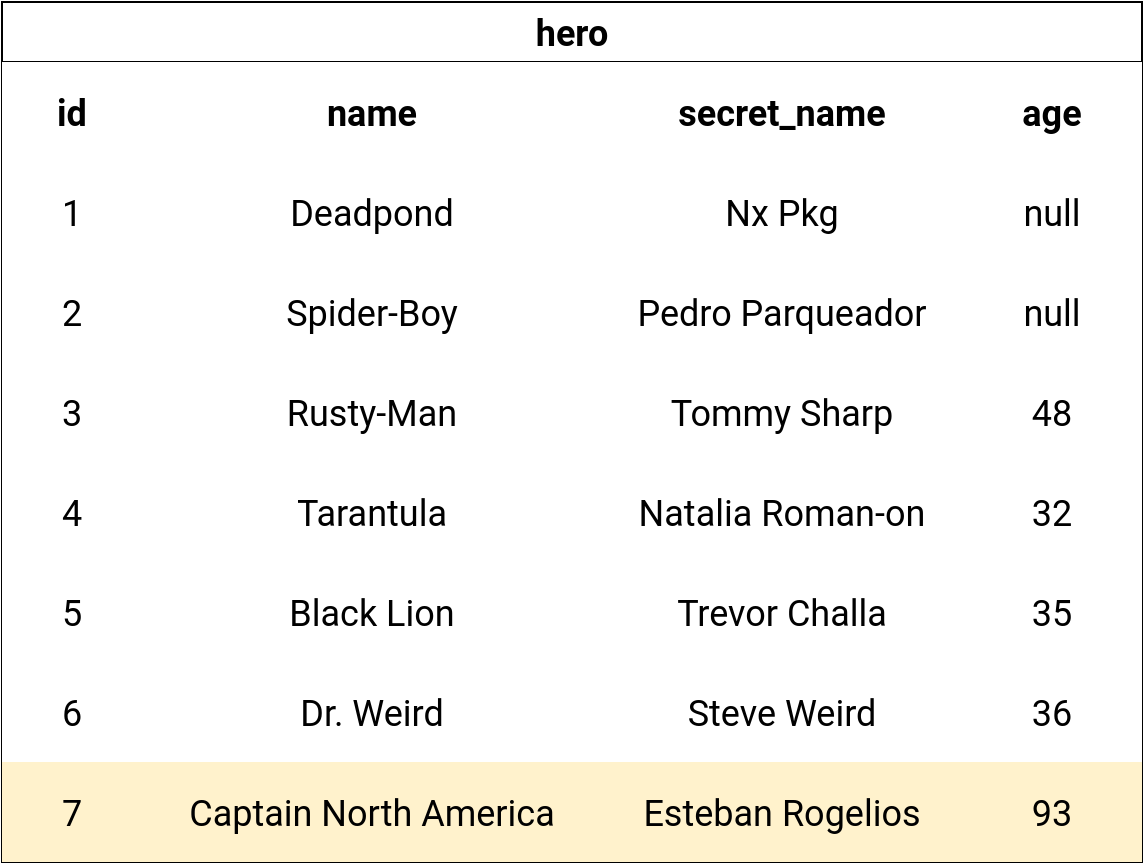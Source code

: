 <mxfile>
    <diagram id="RhcpNsM5stFIgJ67Fkjl" name="Page-1">
        <mxGraphModel dx="797" dy="813" grid="1" gridSize="10" guides="1" tooltips="1" connect="1" arrows="1" fold="1" page="1" pageScale="1" pageWidth="1920" pageHeight="1200" math="0" shadow="0">
            <root>
                <mxCell id="0"/>
                <mxCell id="1" parent="0"/>
                <mxCell id="2" value="&lt;font face=&quot;Roboto&quot; data-font-src=&quot;https://fonts.googleapis.com/css?family=Roboto&quot; style=&quot;font-size: 18px&quot;&gt;hero&lt;/font&gt;" style="shape=table;html=1;whiteSpace=wrap;startSize=30;container=1;collapsible=0;childLayout=tableLayout;fontStyle=1;align=center;fillColor=#FFFFFF;" parent="1" vertex="1">
                    <mxGeometry x="70" y="60" width="570" height="430" as="geometry"/>
                </mxCell>
                <mxCell id="3" value="" style="shape=partialRectangle;html=1;whiteSpace=wrap;collapsible=0;dropTarget=0;pointerEvents=0;fillColor=none;top=0;left=0;bottom=0;right=0;points=[[0,0.5],[1,0.5]];portConstraint=eastwest;" parent="2" vertex="1">
                    <mxGeometry y="30" width="570" height="50" as="geometry"/>
                </mxCell>
                <mxCell id="4" value="&lt;font style=&quot;font-size: 18px&quot; face=&quot;Roboto&quot; data-font-src=&quot;https://fonts.googleapis.com/css?family=Roboto&quot;&gt;&lt;b&gt;id&lt;/b&gt;&lt;/font&gt;" style="shape=partialRectangle;html=1;whiteSpace=wrap;connectable=0;fillColor=#FFFFFF;top=0;left=0;bottom=0;right=0;overflow=hidden;" parent="3" vertex="1">
                    <mxGeometry width="70" height="50" as="geometry"/>
                </mxCell>
                <mxCell id="5" value="&lt;font style=&quot;font-size: 18px&quot; face=&quot;Roboto&quot; data-font-src=&quot;https://fonts.googleapis.com/css?family=Roboto&quot;&gt;&lt;b&gt;name&lt;/b&gt;&lt;/font&gt;" style="shape=partialRectangle;html=1;whiteSpace=wrap;connectable=0;fillColor=#FFFFFF;top=0;left=0;bottom=0;right=0;overflow=hidden;" parent="3" vertex="1">
                    <mxGeometry x="70" width="230" height="50" as="geometry"/>
                </mxCell>
                <mxCell id="6" value="&lt;font style=&quot;font-size: 18px&quot; face=&quot;Roboto&quot; data-font-src=&quot;https://fonts.googleapis.com/css?family=Roboto&quot;&gt;&lt;b&gt;secret_name&lt;/b&gt;&lt;/font&gt;" style="shape=partialRectangle;html=1;whiteSpace=wrap;connectable=0;fillColor=#FFFFFF;top=0;left=0;bottom=0;right=0;overflow=hidden;" parent="3" vertex="1">
                    <mxGeometry x="300" width="180" height="50" as="geometry"/>
                </mxCell>
                <mxCell id="7" value="&lt;font style=&quot;font-size: 18px&quot; face=&quot;Roboto&quot; data-font-src=&quot;https://fonts.googleapis.com/css?family=Roboto&quot;&gt;&lt;b&gt;age&lt;/b&gt;&lt;/font&gt;" style="shape=partialRectangle;html=1;whiteSpace=wrap;connectable=0;fillColor=#FFFFFF;top=0;left=0;bottom=0;right=0;overflow=hidden;" parent="3" vertex="1">
                    <mxGeometry x="480" width="90" height="50" as="geometry"/>
                </mxCell>
                <mxCell id="9" value="" style="shape=partialRectangle;html=1;whiteSpace=wrap;collapsible=0;dropTarget=0;pointerEvents=0;fillColor=none;top=0;left=0;bottom=0;right=0;points=[[0,0.5],[1,0.5]];portConstraint=eastwest;" parent="2" vertex="1">
                    <mxGeometry y="80" width="570" height="50" as="geometry"/>
                </mxCell>
                <mxCell id="10" value="&lt;span style=&quot;font-weight: normal&quot;&gt;&lt;font style=&quot;font-size: 18px&quot; face=&quot;Roboto&quot; data-font-src=&quot;https://fonts.googleapis.com/css?family=Roboto&quot;&gt;1&lt;/font&gt;&lt;/span&gt;" style="shape=partialRectangle;html=1;whiteSpace=wrap;connectable=0;top=0;left=0;bottom=0;right=0;overflow=hidden;fontStyle=1;" parent="9" vertex="1">
                    <mxGeometry width="70" height="50" as="geometry"/>
                </mxCell>
                <mxCell id="11" value="&lt;span style=&quot;font-family: &amp;#34;roboto&amp;#34; ; font-size: 18px&quot;&gt;Deadpond&lt;/span&gt;" style="shape=partialRectangle;html=1;whiteSpace=wrap;connectable=0;top=0;left=0;bottom=0;right=0;overflow=hidden;" parent="9" vertex="1">
                    <mxGeometry x="70" width="230" height="50" as="geometry"/>
                </mxCell>
                <mxCell id="12" value="&lt;span style=&quot;font-family: &amp;#34;roboto&amp;#34; ; font-size: 18px&quot;&gt;Nx Pkg&lt;/span&gt;" style="shape=partialRectangle;html=1;whiteSpace=wrap;connectable=0;top=0;left=0;bottom=0;right=0;overflow=hidden;" parent="9" vertex="1">
                    <mxGeometry x="300" width="180" height="50" as="geometry"/>
                </mxCell>
                <mxCell id="13" value="&lt;span style=&quot;font-family: &amp;#34;roboto&amp;#34; ; font-size: 18px&quot;&gt;null&lt;/span&gt;" style="shape=partialRectangle;html=1;whiteSpace=wrap;connectable=0;top=0;left=0;bottom=0;right=0;overflow=hidden;" parent="9" vertex="1">
                    <mxGeometry x="480" width="90" height="50" as="geometry"/>
                </mxCell>
                <mxCell id="15" value="" style="shape=partialRectangle;html=1;whiteSpace=wrap;collapsible=0;dropTarget=0;pointerEvents=0;fillColor=none;top=0;left=0;bottom=0;right=0;points=[[0,0.5],[1,0.5]];portConstraint=eastwest;" parent="2" vertex="1">
                    <mxGeometry y="130" width="570" height="50" as="geometry"/>
                </mxCell>
                <mxCell id="16" value="&lt;span style=&quot;font-family: &amp;#34;roboto&amp;#34; ; font-size: 18px&quot;&gt;2&lt;/span&gt;" style="shape=partialRectangle;html=1;whiteSpace=wrap;connectable=0;top=0;left=0;bottom=0;right=0;overflow=hidden;" parent="15" vertex="1">
                    <mxGeometry width="70" height="50" as="geometry"/>
                </mxCell>
                <mxCell id="17" value="&lt;span style=&quot;font-family: &amp;#34;roboto&amp;#34; ; font-size: 18px&quot;&gt;Spider-Boy&lt;/span&gt;" style="shape=partialRectangle;html=1;whiteSpace=wrap;connectable=0;top=0;left=0;bottom=0;right=0;overflow=hidden;" parent="15" vertex="1">
                    <mxGeometry x="70" width="230" height="50" as="geometry"/>
                </mxCell>
                <mxCell id="18" value="&lt;span style=&quot;font-family: &amp;#34;roboto&amp;#34; ; font-size: 18px&quot;&gt;Pedro Parqueador&lt;/span&gt;" style="shape=partialRectangle;html=1;whiteSpace=wrap;connectable=0;top=0;left=0;bottom=0;right=0;overflow=hidden;" parent="15" vertex="1">
                    <mxGeometry x="300" width="180" height="50" as="geometry"/>
                </mxCell>
                <mxCell id="19" value="&lt;span style=&quot;font-family: &amp;#34;roboto&amp;#34; ; font-size: 18px&quot;&gt;null&lt;/span&gt;" style="shape=partialRectangle;html=1;whiteSpace=wrap;connectable=0;top=0;left=0;bottom=0;right=0;overflow=hidden;" parent="15" vertex="1">
                    <mxGeometry x="480" width="90" height="50" as="geometry"/>
                </mxCell>
                <mxCell id="21" style="shape=partialRectangle;html=1;whiteSpace=wrap;collapsible=0;dropTarget=0;pointerEvents=0;fillColor=none;top=0;left=0;bottom=0;right=0;points=[[0,0.5],[1,0.5]];portConstraint=eastwest;" parent="2" vertex="1">
                    <mxGeometry y="180" width="570" height="50" as="geometry"/>
                </mxCell>
                <mxCell id="22" value="&lt;span style=&quot;font-family: &amp;#34;roboto&amp;#34; ; font-size: 18px&quot;&gt;3&lt;/span&gt;" style="shape=partialRectangle;html=1;whiteSpace=wrap;connectable=0;top=0;left=0;bottom=0;right=0;overflow=hidden;" parent="21" vertex="1">
                    <mxGeometry width="70" height="50" as="geometry"/>
                </mxCell>
                <mxCell id="23" value="&lt;span style=&quot;font-family: &amp;#34;roboto&amp;#34; ; font-size: 18px&quot;&gt;Rusty-Man&lt;/span&gt;" style="shape=partialRectangle;html=1;whiteSpace=wrap;connectable=0;top=0;left=0;bottom=0;right=0;overflow=hidden;" parent="21" vertex="1">
                    <mxGeometry x="70" width="230" height="50" as="geometry"/>
                </mxCell>
                <mxCell id="24" value="&lt;span style=&quot;font-family: &amp;#34;roboto&amp;#34; ; font-size: 18px&quot;&gt;Tommy Sharp&lt;/span&gt;" style="shape=partialRectangle;html=1;whiteSpace=wrap;connectable=0;top=0;left=0;bottom=0;right=0;overflow=hidden;" parent="21" vertex="1">
                    <mxGeometry x="300" width="180" height="50" as="geometry"/>
                </mxCell>
                <mxCell id="25" value="&lt;span style=&quot;font-family: &amp;#34;roboto&amp;#34; ; font-size: 18px&quot;&gt;48&lt;/span&gt;" style="shape=partialRectangle;html=1;whiteSpace=wrap;connectable=0;top=0;left=0;bottom=0;right=0;overflow=hidden;" parent="21" vertex="1">
                    <mxGeometry x="480" width="90" height="50" as="geometry"/>
                </mxCell>
                <mxCell id="27" style="shape=partialRectangle;html=1;whiteSpace=wrap;collapsible=0;dropTarget=0;pointerEvents=0;fillColor=none;top=0;left=0;bottom=0;right=0;points=[[0,0.5],[1,0.5]];portConstraint=eastwest;" parent="2" vertex="1">
                    <mxGeometry y="230" width="570" height="50" as="geometry"/>
                </mxCell>
                <mxCell id="28" value="&lt;font face=&quot;roboto&quot;&gt;&lt;span style=&quot;font-size: 18px&quot;&gt;4&lt;/span&gt;&lt;/font&gt;" style="shape=partialRectangle;html=1;whiteSpace=wrap;connectable=0;top=0;left=0;bottom=0;right=0;overflow=hidden;" parent="27" vertex="1">
                    <mxGeometry width="70" height="50" as="geometry"/>
                </mxCell>
                <mxCell id="29" value="&lt;span style=&quot;font-family: &amp;#34;roboto&amp;#34; ; font-size: 18px&quot;&gt;Tarantula&lt;/span&gt;" style="shape=partialRectangle;html=1;whiteSpace=wrap;connectable=0;top=0;left=0;bottom=0;right=0;overflow=hidden;" parent="27" vertex="1">
                    <mxGeometry x="70" width="230" height="50" as="geometry"/>
                </mxCell>
                <mxCell id="30" value="&lt;font face=&quot;roboto&quot;&gt;&lt;span style=&quot;font-size: 18px&quot;&gt;Natalia Roman-on&lt;/span&gt;&lt;/font&gt;" style="shape=partialRectangle;html=1;whiteSpace=wrap;connectable=0;top=0;left=0;bottom=0;right=0;overflow=hidden;" parent="27" vertex="1">
                    <mxGeometry x="300" width="180" height="50" as="geometry"/>
                </mxCell>
                <mxCell id="31" value="&lt;span style=&quot;font-family: &amp;#34;roboto&amp;#34; ; font-size: 18px&quot;&gt;32&lt;/span&gt;" style="shape=partialRectangle;html=1;whiteSpace=wrap;connectable=0;top=0;left=0;bottom=0;right=0;overflow=hidden;" parent="27" vertex="1">
                    <mxGeometry x="480" width="90" height="50" as="geometry"/>
                </mxCell>
                <mxCell id="32" style="shape=partialRectangle;html=1;whiteSpace=wrap;collapsible=0;dropTarget=0;pointerEvents=0;fillColor=none;top=0;left=0;bottom=0;right=0;points=[[0,0.5],[1,0.5]];portConstraint=eastwest;" parent="2" vertex="1">
                    <mxGeometry y="280" width="570" height="50" as="geometry"/>
                </mxCell>
                <mxCell id="33" value="&lt;span style=&quot;font-family: &amp;#34;roboto&amp;#34; ; font-size: 18px&quot;&gt;5&lt;/span&gt;" style="shape=partialRectangle;html=1;whiteSpace=wrap;connectable=0;top=0;left=0;bottom=0;right=0;overflow=hidden;" parent="32" vertex="1">
                    <mxGeometry width="70" height="50" as="geometry"/>
                </mxCell>
                <mxCell id="34" value="&lt;font face=&quot;roboto&quot;&gt;&lt;span style=&quot;font-size: 18px&quot;&gt;Black Lion&lt;/span&gt;&lt;/font&gt;" style="shape=partialRectangle;html=1;whiteSpace=wrap;connectable=0;top=0;left=0;bottom=0;right=0;overflow=hidden;" parent="32" vertex="1">
                    <mxGeometry x="70" width="230" height="50" as="geometry"/>
                </mxCell>
                <mxCell id="35" value="&lt;font face=&quot;roboto&quot;&gt;&lt;span style=&quot;font-size: 18px&quot;&gt;Trevor Challa&lt;/span&gt;&lt;/font&gt;" style="shape=partialRectangle;html=1;whiteSpace=wrap;connectable=0;top=0;left=0;bottom=0;right=0;overflow=hidden;" parent="32" vertex="1">
                    <mxGeometry x="300" width="180" height="50" as="geometry"/>
                </mxCell>
                <mxCell id="36" value="&lt;span style=&quot;font-family: &amp;#34;roboto&amp;#34; ; font-size: 18px&quot;&gt;35&lt;/span&gt;" style="shape=partialRectangle;html=1;whiteSpace=wrap;connectable=0;top=0;left=0;bottom=0;right=0;overflow=hidden;" parent="32" vertex="1">
                    <mxGeometry x="480" width="90" height="50" as="geometry"/>
                </mxCell>
                <mxCell id="37" style="shape=partialRectangle;html=1;whiteSpace=wrap;collapsible=0;dropTarget=0;pointerEvents=0;fillColor=none;top=0;left=0;bottom=0;right=0;points=[[0,0.5],[1,0.5]];portConstraint=eastwest;" parent="2" vertex="1">
                    <mxGeometry y="330" width="570" height="50" as="geometry"/>
                </mxCell>
                <mxCell id="38" value="&lt;span style=&quot;font-family: &amp;#34;roboto&amp;#34; ; font-size: 18px&quot;&gt;6&lt;/span&gt;" style="shape=partialRectangle;html=1;whiteSpace=wrap;connectable=0;top=0;left=0;bottom=0;right=0;overflow=hidden;" parent="37" vertex="1">
                    <mxGeometry width="70" height="50" as="geometry"/>
                </mxCell>
                <mxCell id="39" value="&lt;font face=&quot;roboto&quot;&gt;&lt;span style=&quot;font-size: 18px&quot;&gt;Dr. Weird&lt;/span&gt;&lt;/font&gt;" style="shape=partialRectangle;html=1;whiteSpace=wrap;connectable=0;top=0;left=0;bottom=0;right=0;overflow=hidden;" parent="37" vertex="1">
                    <mxGeometry x="70" width="230" height="50" as="geometry"/>
                </mxCell>
                <mxCell id="40" value="&lt;font face=&quot;roboto&quot;&gt;&lt;span style=&quot;font-size: 18px&quot;&gt;Steve Weird&lt;/span&gt;&lt;/font&gt;" style="shape=partialRectangle;html=1;whiteSpace=wrap;connectable=0;top=0;left=0;bottom=0;right=0;overflow=hidden;" parent="37" vertex="1">
                    <mxGeometry x="300" width="180" height="50" as="geometry"/>
                </mxCell>
                <mxCell id="41" value="&lt;span style=&quot;font-family: &amp;#34;roboto&amp;#34; ; font-size: 18px&quot;&gt;36&lt;/span&gt;" style="shape=partialRectangle;html=1;whiteSpace=wrap;connectable=0;top=0;left=0;bottom=0;right=0;overflow=hidden;" parent="37" vertex="1">
                    <mxGeometry x="480" width="90" height="50" as="geometry"/>
                </mxCell>
                <mxCell id="47" style="shape=partialRectangle;html=1;whiteSpace=wrap;collapsible=0;dropTarget=0;pointerEvents=0;fillColor=none;top=0;left=0;bottom=0;right=0;points=[[0,0.5],[1,0.5]];portConstraint=eastwest;" parent="2" vertex="1">
                    <mxGeometry y="380" width="570" height="50" as="geometry"/>
                </mxCell>
                <mxCell id="48" value="&lt;span style=&quot;font-family: &amp;#34;roboto&amp;#34; ; font-size: 18px&quot;&gt;7&lt;/span&gt;" style="shape=partialRectangle;html=1;whiteSpace=wrap;connectable=0;fillColor=#fff2cc;top=0;left=0;bottom=0;right=0;overflow=hidden;strokeColor=#d6b656;" parent="47" vertex="1">
                    <mxGeometry width="70" height="50" as="geometry"/>
                </mxCell>
                <mxCell id="49" value="&lt;font face=&quot;roboto&quot;&gt;&lt;span style=&quot;font-size: 18px&quot;&gt;Captain North America&lt;/span&gt;&lt;/font&gt;" style="shape=partialRectangle;html=1;whiteSpace=wrap;connectable=0;fillColor=#fff2cc;top=0;left=0;bottom=0;right=0;overflow=hidden;strokeColor=#d6b656;" parent="47" vertex="1">
                    <mxGeometry x="70" width="230" height="50" as="geometry"/>
                </mxCell>
                <mxCell id="50" value="&lt;font face=&quot;roboto&quot;&gt;&lt;span style=&quot;font-size: 18px&quot;&gt;Esteban Rogelios&lt;/span&gt;&lt;/font&gt;" style="shape=partialRectangle;html=1;whiteSpace=wrap;connectable=0;fillColor=#fff2cc;top=0;left=0;bottom=0;right=0;overflow=hidden;strokeColor=#d6b656;" parent="47" vertex="1">
                    <mxGeometry x="300" width="180" height="50" as="geometry"/>
                </mxCell>
                <mxCell id="51" value="&lt;span style=&quot;font-family: &amp;#34;roboto&amp;#34; ; font-size: 18px&quot;&gt;93&lt;/span&gt;" style="shape=partialRectangle;html=1;whiteSpace=wrap;connectable=0;fillColor=#fff2cc;top=0;left=0;bottom=0;right=0;overflow=hidden;strokeColor=#d6b656;" parent="47" vertex="1">
                    <mxGeometry x="480" width="90" height="50" as="geometry"/>
                </mxCell>
            </root>
        </mxGraphModel>
    </diagram>
</mxfile>
